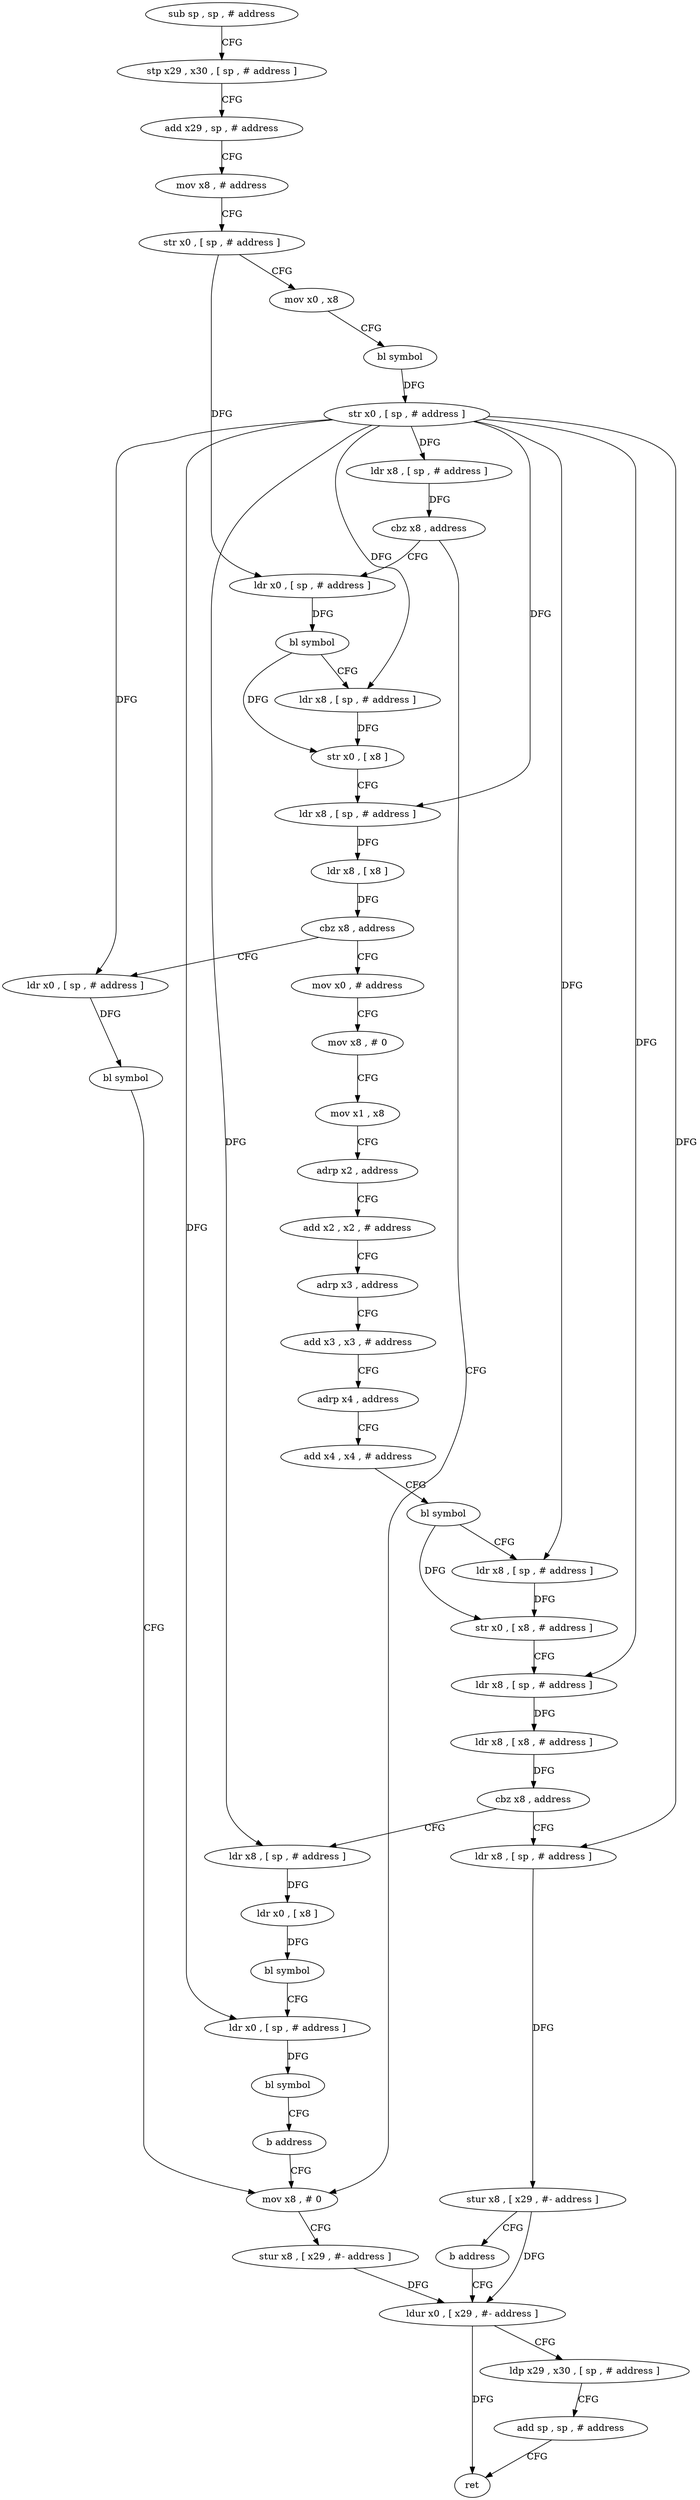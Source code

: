 digraph "func" {
"4252100" [label = "sub sp , sp , # address" ]
"4252104" [label = "stp x29 , x30 , [ sp , # address ]" ]
"4252108" [label = "add x29 , sp , # address" ]
"4252112" [label = "mov x8 , # address" ]
"4252116" [label = "str x0 , [ sp , # address ]" ]
"4252120" [label = "mov x0 , x8" ]
"4252124" [label = "bl symbol" ]
"4252128" [label = "str x0 , [ sp , # address ]" ]
"4252132" [label = "ldr x8 , [ sp , # address ]" ]
"4252136" [label = "cbz x8 , address" ]
"4252272" [label = "mov x8 , # 0" ]
"4252140" [label = "ldr x0 , [ sp , # address ]" ]
"4252276" [label = "stur x8 , [ x29 , #- address ]" ]
"4252280" [label = "ldur x0 , [ x29 , #- address ]" ]
"4252144" [label = "bl symbol" ]
"4252148" [label = "ldr x8 , [ sp , # address ]" ]
"4252152" [label = "str x0 , [ x8 ]" ]
"4252156" [label = "ldr x8 , [ sp , # address ]" ]
"4252160" [label = "ldr x8 , [ x8 ]" ]
"4252164" [label = "cbz x8 , address" ]
"4252264" [label = "ldr x0 , [ sp , # address ]" ]
"4252168" [label = "mov x0 , # address" ]
"4252268" [label = "bl symbol" ]
"4252172" [label = "mov x8 , # 0" ]
"4252176" [label = "mov x1 , x8" ]
"4252180" [label = "adrp x2 , address" ]
"4252184" [label = "add x2 , x2 , # address" ]
"4252188" [label = "adrp x3 , address" ]
"4252192" [label = "add x3 , x3 , # address" ]
"4252196" [label = "adrp x4 , address" ]
"4252200" [label = "add x4 , x4 , # address" ]
"4252204" [label = "bl symbol" ]
"4252208" [label = "ldr x8 , [ sp , # address ]" ]
"4252212" [label = "str x0 , [ x8 , # address ]" ]
"4252216" [label = "ldr x8 , [ sp , # address ]" ]
"4252220" [label = "ldr x8 , [ x8 , # address ]" ]
"4252224" [label = "cbz x8 , address" ]
"4252240" [label = "ldr x8 , [ sp , # address ]" ]
"4252228" [label = "ldr x8 , [ sp , # address ]" ]
"4252244" [label = "ldr x0 , [ x8 ]" ]
"4252248" [label = "bl symbol" ]
"4252252" [label = "ldr x0 , [ sp , # address ]" ]
"4252256" [label = "bl symbol" ]
"4252260" [label = "b address" ]
"4252232" [label = "stur x8 , [ x29 , #- address ]" ]
"4252236" [label = "b address" ]
"4252284" [label = "ldp x29 , x30 , [ sp , # address ]" ]
"4252288" [label = "add sp , sp , # address" ]
"4252292" [label = "ret" ]
"4252100" -> "4252104" [ label = "CFG" ]
"4252104" -> "4252108" [ label = "CFG" ]
"4252108" -> "4252112" [ label = "CFG" ]
"4252112" -> "4252116" [ label = "CFG" ]
"4252116" -> "4252120" [ label = "CFG" ]
"4252116" -> "4252140" [ label = "DFG" ]
"4252120" -> "4252124" [ label = "CFG" ]
"4252124" -> "4252128" [ label = "DFG" ]
"4252128" -> "4252132" [ label = "DFG" ]
"4252128" -> "4252148" [ label = "DFG" ]
"4252128" -> "4252156" [ label = "DFG" ]
"4252128" -> "4252264" [ label = "DFG" ]
"4252128" -> "4252208" [ label = "DFG" ]
"4252128" -> "4252216" [ label = "DFG" ]
"4252128" -> "4252240" [ label = "DFG" ]
"4252128" -> "4252252" [ label = "DFG" ]
"4252128" -> "4252228" [ label = "DFG" ]
"4252132" -> "4252136" [ label = "DFG" ]
"4252136" -> "4252272" [ label = "CFG" ]
"4252136" -> "4252140" [ label = "CFG" ]
"4252272" -> "4252276" [ label = "CFG" ]
"4252140" -> "4252144" [ label = "DFG" ]
"4252276" -> "4252280" [ label = "DFG" ]
"4252280" -> "4252284" [ label = "CFG" ]
"4252280" -> "4252292" [ label = "DFG" ]
"4252144" -> "4252148" [ label = "CFG" ]
"4252144" -> "4252152" [ label = "DFG" ]
"4252148" -> "4252152" [ label = "DFG" ]
"4252152" -> "4252156" [ label = "CFG" ]
"4252156" -> "4252160" [ label = "DFG" ]
"4252160" -> "4252164" [ label = "DFG" ]
"4252164" -> "4252264" [ label = "CFG" ]
"4252164" -> "4252168" [ label = "CFG" ]
"4252264" -> "4252268" [ label = "DFG" ]
"4252168" -> "4252172" [ label = "CFG" ]
"4252268" -> "4252272" [ label = "CFG" ]
"4252172" -> "4252176" [ label = "CFG" ]
"4252176" -> "4252180" [ label = "CFG" ]
"4252180" -> "4252184" [ label = "CFG" ]
"4252184" -> "4252188" [ label = "CFG" ]
"4252188" -> "4252192" [ label = "CFG" ]
"4252192" -> "4252196" [ label = "CFG" ]
"4252196" -> "4252200" [ label = "CFG" ]
"4252200" -> "4252204" [ label = "CFG" ]
"4252204" -> "4252208" [ label = "CFG" ]
"4252204" -> "4252212" [ label = "DFG" ]
"4252208" -> "4252212" [ label = "DFG" ]
"4252212" -> "4252216" [ label = "CFG" ]
"4252216" -> "4252220" [ label = "DFG" ]
"4252220" -> "4252224" [ label = "DFG" ]
"4252224" -> "4252240" [ label = "CFG" ]
"4252224" -> "4252228" [ label = "CFG" ]
"4252240" -> "4252244" [ label = "DFG" ]
"4252228" -> "4252232" [ label = "DFG" ]
"4252244" -> "4252248" [ label = "DFG" ]
"4252248" -> "4252252" [ label = "CFG" ]
"4252252" -> "4252256" [ label = "DFG" ]
"4252256" -> "4252260" [ label = "CFG" ]
"4252260" -> "4252272" [ label = "CFG" ]
"4252232" -> "4252236" [ label = "CFG" ]
"4252232" -> "4252280" [ label = "DFG" ]
"4252236" -> "4252280" [ label = "CFG" ]
"4252284" -> "4252288" [ label = "CFG" ]
"4252288" -> "4252292" [ label = "CFG" ]
}
